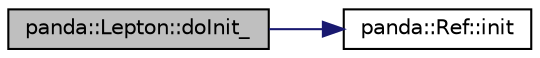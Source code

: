 digraph G
{
  edge [fontname="Helvetica",fontsize="10",labelfontname="Helvetica",labelfontsize="10"];
  node [fontname="Helvetica",fontsize="10",shape=record];
  rankdir=LR;
  Node1 [label="panda::Lepton::doInit_",height=0.2,width=0.4,color="black", fillcolor="grey75", style="filled" fontcolor="black"];
  Node1 -> Node2 [color="midnightblue",fontsize="10",style="solid"];
  Node2 [label="panda::Ref::init",height=0.2,width=0.4,color="black", fillcolor="white", style="filled",URL="$classpanda_1_1Ref.html#af378c309fd6b7945a4e18eea5e041a89",tooltip="Initializer."];
}
